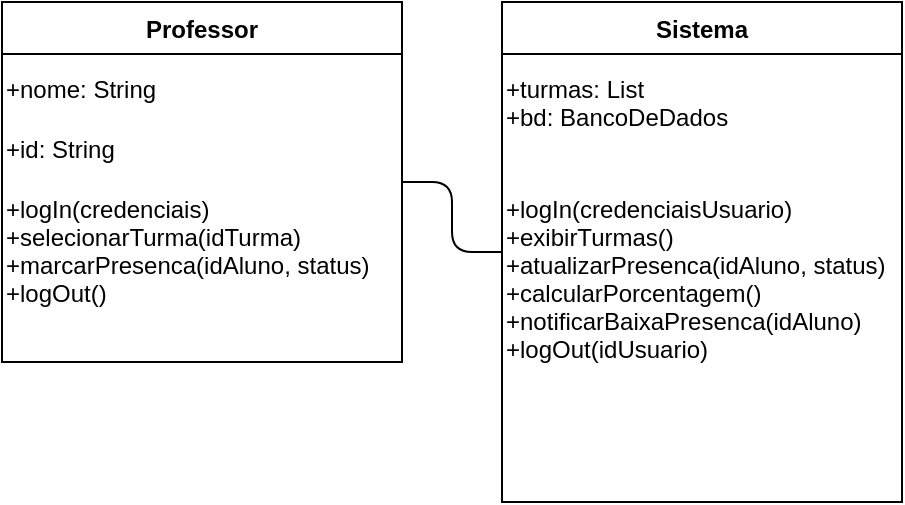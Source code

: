<mxfile version="24.3.1" type="github">
  <diagram id="C5RBs43oDa-KdzZeNtuy" name="Page-1">
    <mxGraphModel dx="677" dy="365" grid="1" gridSize="10" guides="1" tooltips="1" connect="1" arrows="1" fold="1" page="1" pageScale="1" pageWidth="827" pageHeight="1169" math="0" shadow="0">
      <root>
        <mxCell id="0" />
        <mxCell id="1" parent="0" />
        <!-- Professor Class -->
        <mxCell id="professor" value="Professor" style="swimlane;startSize=26;" parent="1" vertex="1">
          <mxGeometry x="50" y="50" width="200" height="180" as="geometry" />
        </mxCell>
        <mxCell id="professorName" value="+nome: String" style="text" parent="professor" vertex="1">
          <mxGeometry y="30" width="200" height="26" as="geometry" />
        </mxCell>
        <mxCell id="professorId" value="+id: String" style="text" parent="professor" vertex="1">
          <mxGeometry y="60" width="200" height="26" as="geometry" />
        </mxCell>
        <mxCell id="professorMethods" value="+logIn(credenciais)&#xa;+selecionarTurma(idTurma)&#xa;+marcarPresenca(idAluno, status)&#xa;+logOut()" style="text" parent="professor" vertex="1">
          <mxGeometry y="90" width="200" height="80" as="geometry" />
        </mxCell>
        <!-- Sistema Class -->
        <mxCell id="sistema" value="Sistema" style="swimlane;startSize=26;" parent="1" vertex="1">
          <mxGeometry x="300" y="50" width="200" height="250" as="geometry" />
        </mxCell>
        <mxCell id="sistemaAttributes" value="+turmas: List&#xa;+bd: BancoDeDados" style="text" parent="sistema" vertex="1">
          <mxGeometry y="30" width="200" height="52" as="geometry" />
        </mxCell>
        <mxCell id="sistemaMethods" value="+logIn(credenciaisUsuario)&#xa;+exibirTurmas()&#xa;+atualizarPresenca(idAluno, status)&#xa;+calcularPorcentagem()&#xa;+notificarBaixaPresenca(idAluno)&#xa;+logOut(idUsuario)" style="text" parent="sistema" vertex="1">
          <mxGeometry y="90" width="200" height="150" as="geometry" />
        </mxCell>
        <!-- Relacionamento -->
        <mxCell id="relation1" style="edgeStyle=orthogonalEdgeStyle;curved=0;endArrow=none;" parent="1" source="professor" target="sistema" edge="1">
          <mxGeometry relative="1" as="geometry" />
        </mxCell>
      </root>
    </mxGraphModel>
  </diagram>
</mxfile>
